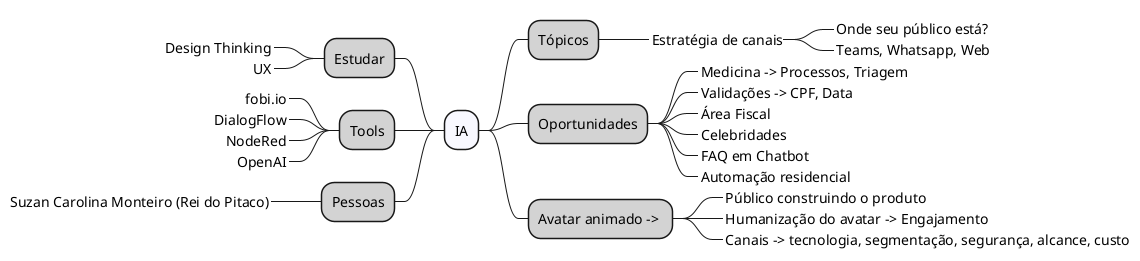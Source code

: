 @startmindmap

*[#F8F8FF] IA

**[#LightGray] Tópicos

***_ Estratégia de canais
****_ Onde seu público está? 
****_ Teams, Whatsapp, Web

**[#LightGray] Oportunidades

***_ Medicina -> Processos, Triagem
***_ Validações -> CPF, Data
***_ Área Fiscal
***_ Celebridades
***_ FAQ em Chatbot
***_ Automação residencial

**[#LightGray] Avatar animado -> 
***_ Público construindo o produto
***_ Humanização do avatar -> Engajamento
***_ Canais -> tecnologia, segmentação, segurança, alcance, custo

left side

**[#LightGray] Estudar
***_ Design Thinking
***_ UX

**[#LightGray] Tools

***_ fobi.io
***_ DialogFlow
***_ NodeRed
***_ OpenAI

**[#LightGray] Pessoas

***_ Suzan Carolina Monteiro (Rei do Pitaco)

@endmindmap
